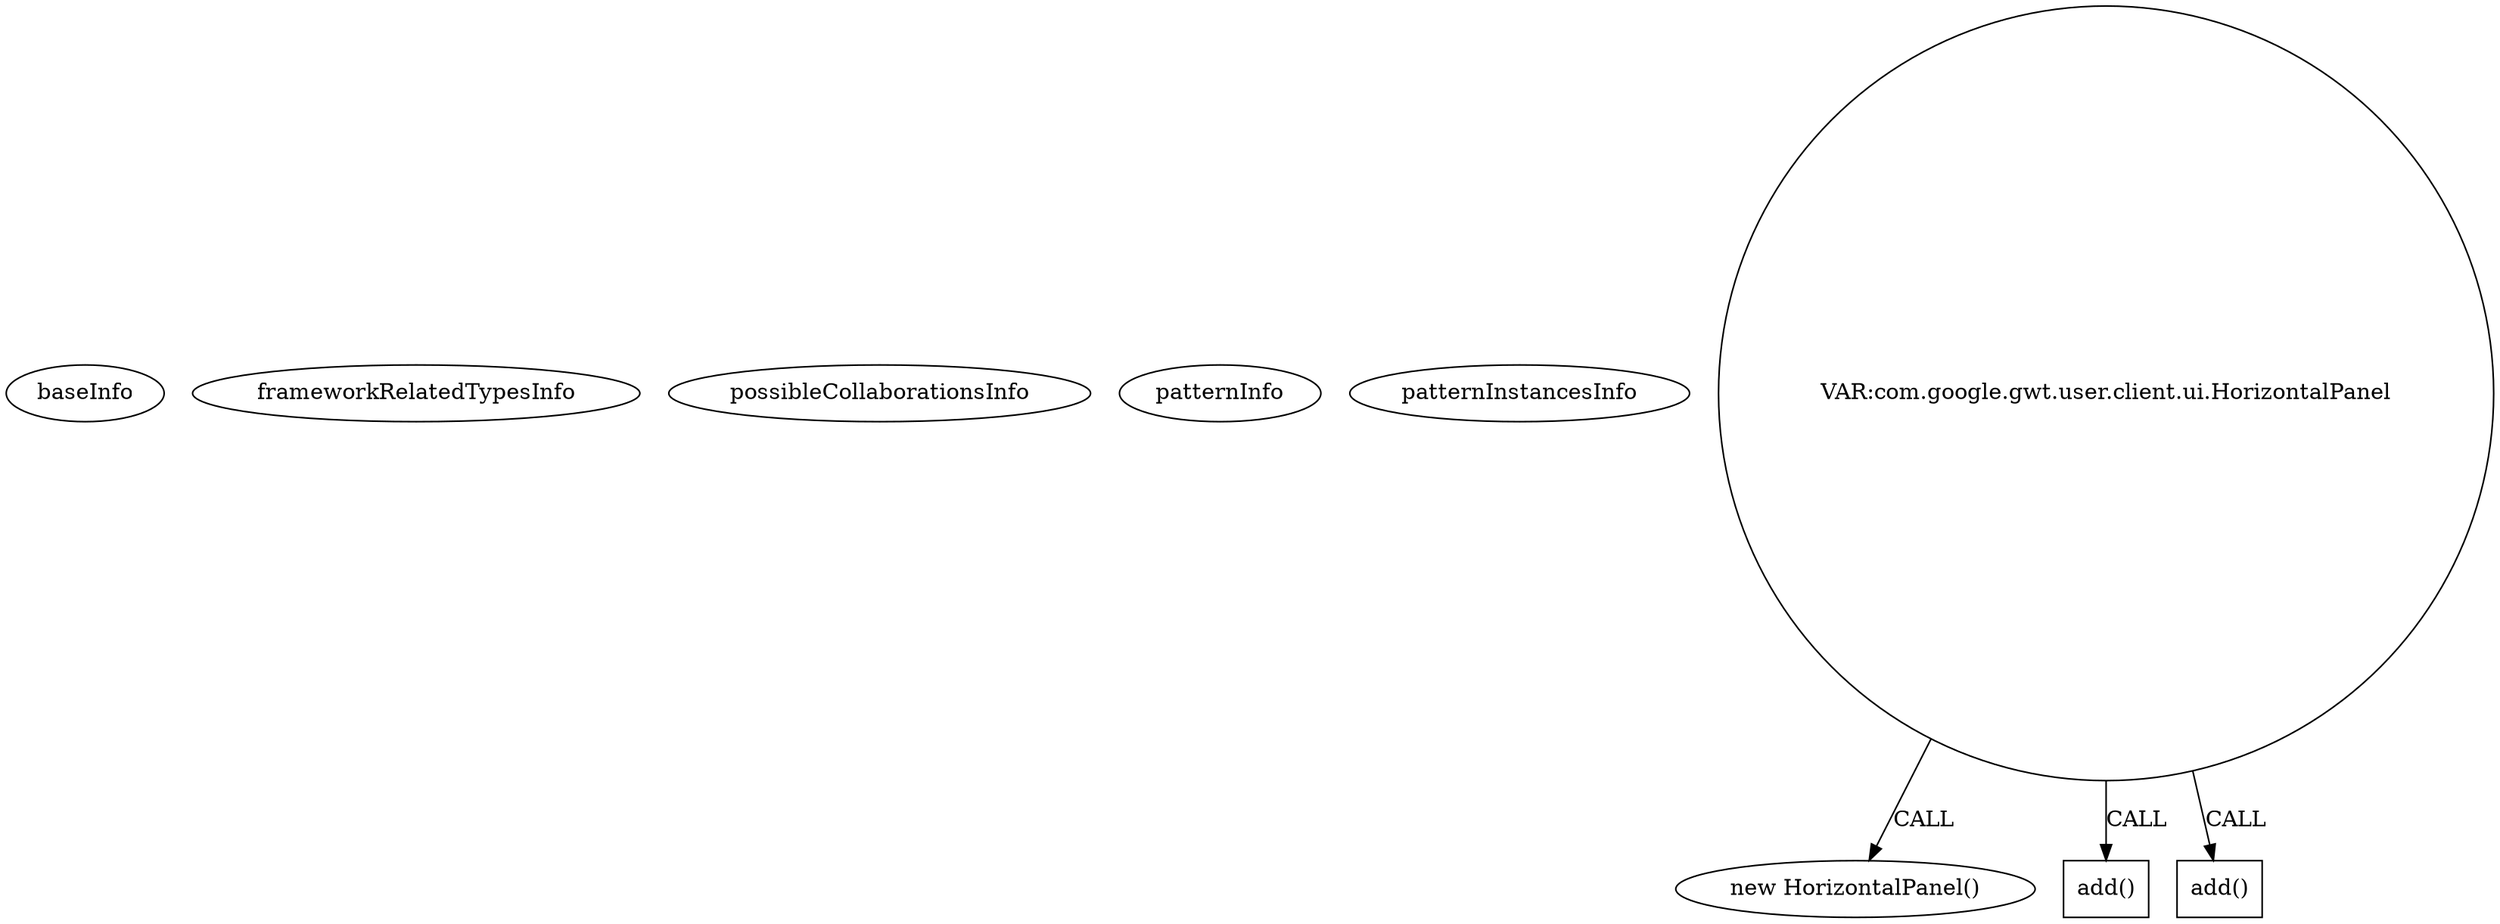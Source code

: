 digraph {
baseInfo[graphId=268,category="pattern",isAnonymous=false,possibleRelation=false]
frameworkRelatedTypesInfo[]
possibleCollaborationsInfo[]
patternInfo[frequency=7.0,patternRootClient=null]
patternInstancesInfo[0="Tok-Ziraja222~/Tok-Ziraja222/Ziraja222-master/src/ziraja/client/widgets/AnswerGrid.java~AnswerGrid~430",1="akjava-GWT-Hangouts~/akjava-GWT-Hangouts/GWT-Hangouts-master/apps/easyoverlay/src/com/akjava/gwt/hangout/easyoverlay/client/EasyOverlay.java~EasyOverlay~492",2="akjava-GWT-Hangouts~/akjava-GWT-Hangouts/GWT-Hangouts-master/apps/sound-player/src/com/akjava/gwt/hangout/soundplayer/client/HangoutSoundPlayer.java~HangoutSoundPlayer~561",3="12010994-GLI-TP1~/12010994-GLI-TP1/GLI-TP1-master/src/main/java/fr/istic/m2gl/gli/client/gli.java~gli~1",4="12010994-GLI-TP1~/12010994-GLI-TP1/GLI-TP1-master/src/main/java/fr/istic/m2gl/gli/client/TableWidget.java~TableWidget~8",5="CarlRazmus-WebStore~/CarlRazmus-WebStore/WebStore-master/src/tddd24/project/client/AdminUI.java~AdminUI~54",6="Max-Hailperin-MessageBoard~/Max-Hailperin-MessageBoard/MessageBoard-master/MessageBoard/src/edu/gac/mcs270/messageboard/client/MessageBoard.java~MessageBoard~324"]
15[label="new HorizontalPanel()",vertexType="CONSTRUCTOR_CALL",isFrameworkType=false]
16[label="VAR:com.google.gwt.user.client.ui.HorizontalPanel",vertexType="VARIABLE_EXPRESION",isFrameworkType=false,shape=circle]
53[label="add()",vertexType="INSIDE_CALL",isFrameworkType=false,shape=box]
41[label="add()",vertexType="INSIDE_CALL",isFrameworkType=false,shape=box]
16->15[label="CALL"]
16->53[label="CALL"]
16->41[label="CALL"]
}
